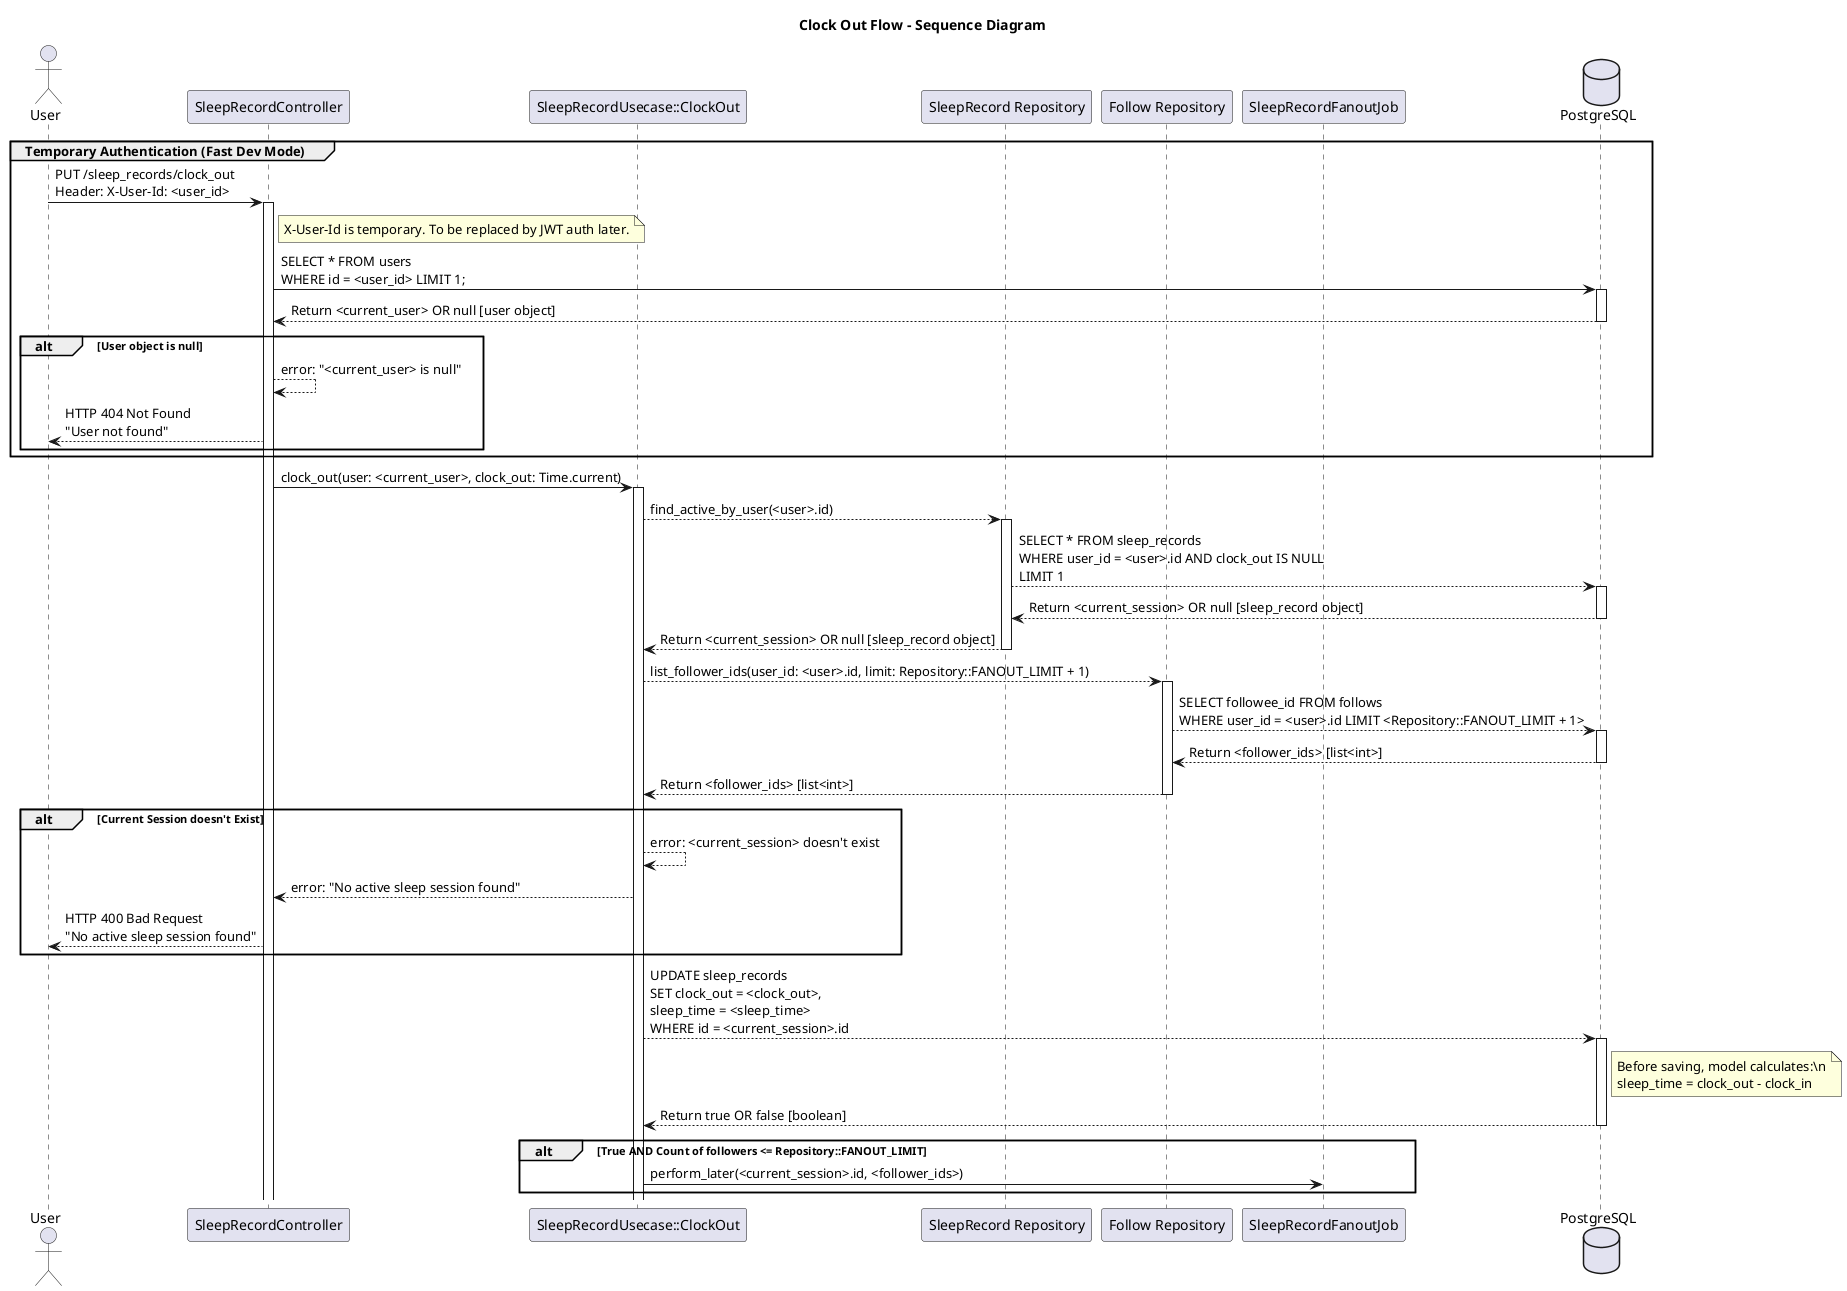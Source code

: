 @startuml ClockOutFlow
title Clock Out Flow - Sequence Diagram

' Define actors and components
actor User
participant "SleepRecordController" as Controller
participant "SleepRecordUsecase::ClockOut" as Usecase
participant "SleepRecord Repository" as SleepRecordRepository
participant "Follow Repository" as FollowRepository
participant "SleepRecordFanoutJob" as Job
database "PostgreSQL" as DB

' Temporary auth via X-User-Id header (for fast development, to be replaced later)
group Temporary Authentication (Fast Dev Mode)
    User -> Controller: PUT /sleep_records/clock_out\nHeader: X-User-Id: <user_id>
    activate Controller

    note right of Controller
      X-User-Id is temporary. To be replaced by JWT auth later.
    end note

    Controller -> DB: SELECT * FROM users\nWHERE id = <user_id> LIMIT 1;
    activate DB
    DB --> Controller: Return <current_user> OR null [user object]
    deactivate DB

    alt User object is null
        Controller --> Controller: error: "<current_user> is null"
        Controller --> User: HTTP 404 Not Found\n"User not found"
    end
end group

Controller -> Usecase: clock_out(user: <current_user>, clock_out: Time.current)
activate Usecase

Usecase --> SleepRecordRepository: find_active_by_user(<user>.id)
activate SleepRecordRepository
SleepRecordRepository --> DB: SELECT * FROM sleep_records \nWHERE user_id = <user>.id AND clock_out IS NULL \nLIMIT 1
activate DB
DB --> SleepRecordRepository: Return <current_session> OR null [sleep_record object]
deactivate DB
SleepRecordRepository --> Usecase: Return <current_session> OR null [sleep_record object]
deactivate SleepRecordRepository

Usecase --> FollowRepository: list_follower_ids(user_id: <user>.id, limit: Repository::FANOUT_LIMIT + 1)
activate FollowRepository
FollowRepository --> DB: SELECT followee_id FROM follows \nWHERE user_id = <user>.id LIMIT <Repository::FANOUT_LIMIT + 1>
activate DB
DB --> FollowRepository: Return <follower_ids> [list<int>]
deactivate DB
FollowRepository --> Usecase: Return <follower_ids> [list<int>]
deactivate FollowRepository

alt Current Session doesn't Exist
    Usecase --> Usecase: error: <current_session> doesn't exist
    Usecase --> Controller: error: "No active sleep session found"
    Controller --> User: HTTP 400 Bad Request\n"No active sleep session found"
end

Usecase --> DB: UPDATE sleep_records\nSET clock_out = <clock_out>,\nsleep_time = <sleep_time>\nWHERE id = <current_session>.id
activate DB
note right of DB
  Before saving, model calculates:\n
  sleep_time = clock_out - clock_in
end note
DB --> Usecase: Return true OR false [boolean]
deactivate DB

alt True AND Count of followers <= Repository::FANOUT_LIMIT
    Usecase -> Job: perform_later(<current_session>.id, <follower_ids>)
end

@enduml
